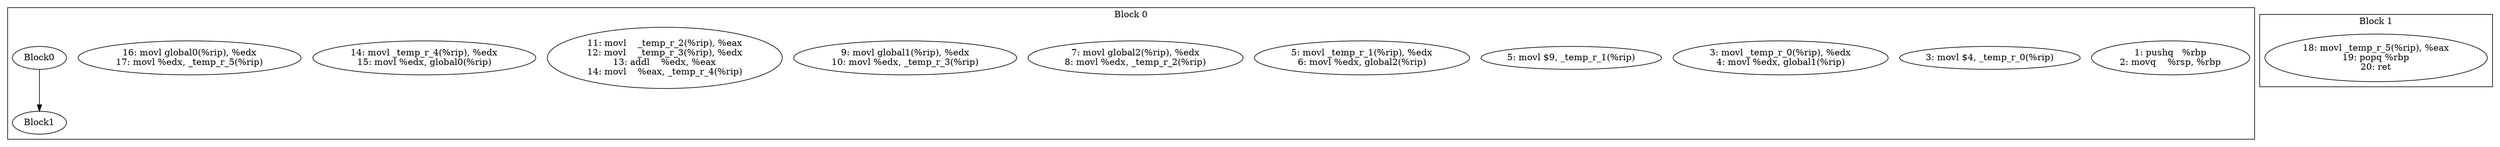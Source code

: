## --------------------
## SEGMENTO DE DADOS
## --------------------
#.data
## ->Variáveis globais
#global0:	.long	0
#global1:	.long	0
#global2:	.long	0
## ->Registradores ASM
#_temp_r_0:	.long	0
#_temp_r_1:	.long	0
#_temp_r_2:	.long	0
#_temp_r_3:	.long	0
#_temp_r_4:	.long	0
#_temp_r_5:	.long	0
## --------------------
## SEGMENTO DE CÓDIGO
## --------------------
#	.text
#	.globl	main
#	.type	main, @function
#main:
#	pushq	%rbp
#	movq %rsp, %rbp
#	movl $4, _temp_r_0(%rip)
#	movl _temp_r_0(%rip), %edx
#	movl %edx, global1(%rip)
#	movl $9, _temp_r_1(%rip)
#	movl _temp_r_1(%rip), %edx
#	movl %edx, global2(%rip)
#	movl global2(%rip), %edx
#	movl %edx, _temp_r_2(%rip)
#	movl global1(%rip), %edx
#	movl %edx, _temp_r_3(%rip)
#	movl    _temp_r_2(%rip), %eax 
#	movl    _temp_r_3(%rip), %edx 
#	addl    %edx, %eax 
#	movl    %eax, _temp_r_4(%rip) 
#	movl _temp_r_4(%rip), %edx
#	movl %edx, global0(%rip)
#	movl global0(%rip), %edx
#	movl %edx, _temp_r_5(%rip)
#	movl _temp_r_5(%rip), %eax
#	popq %rbp
#	ret
digraph CFG {
	subgraph cluster_0 {
		label="Block 0";
		"init_block" [label="1: pushq   %rbp\n2: movq    %rsp, %rbp\n"];
		"0x56425c51e910" [label="3: movl $4, _temp_r_0(%rip)\n"];
		"0x56425c51e940" [label="3: movl _temp_r_0(%rip), %edx\n4: movl %edx, global1(%rip)\n"];
		"0x56425c51e970" [label="5: movl $9, _temp_r_1(%rip)\n"];
		"0x56425c51e9a0" [label="5: movl _temp_r_1(%rip), %edx\n6: movl %edx, global2(%rip)\n"];
		"0x56425c51e9d0" [label="7: movl global2(%rip), %edx\n8: movl %edx, _temp_r_2(%rip)\n"];
		"0x56425c51ea00" [label="9: movl global1(%rip), %edx\n10: movl %edx, _temp_r_3(%rip)\n"];
		"0x56425c51ea30" [label="11: movl    _temp_r_2(%rip), %eax\n12: movl    _temp_r_3(%rip), %edx\n13: addl    %edx, %eax\n14: movl    %eax, _temp_r_4(%rip)\n"];
		"0x56425c51ea60" [label="14: movl _temp_r_4(%rip), %edx\n15: movl %edx, global0(%rip)\n"];
		"0x56425c51ea90" [label="16: movl global0(%rip), %edx\n17: movl %edx, _temp_r_5(%rip)\n"];
		"Block0" -> "Block1";
	}
	subgraph cluster_1 {
		label="Block 1";
		"0x56425c51eac0" [label="18: movl _temp_r_5(%rip), %eax\n19: popq %rbp\n20: ret\n"];
	}
}

